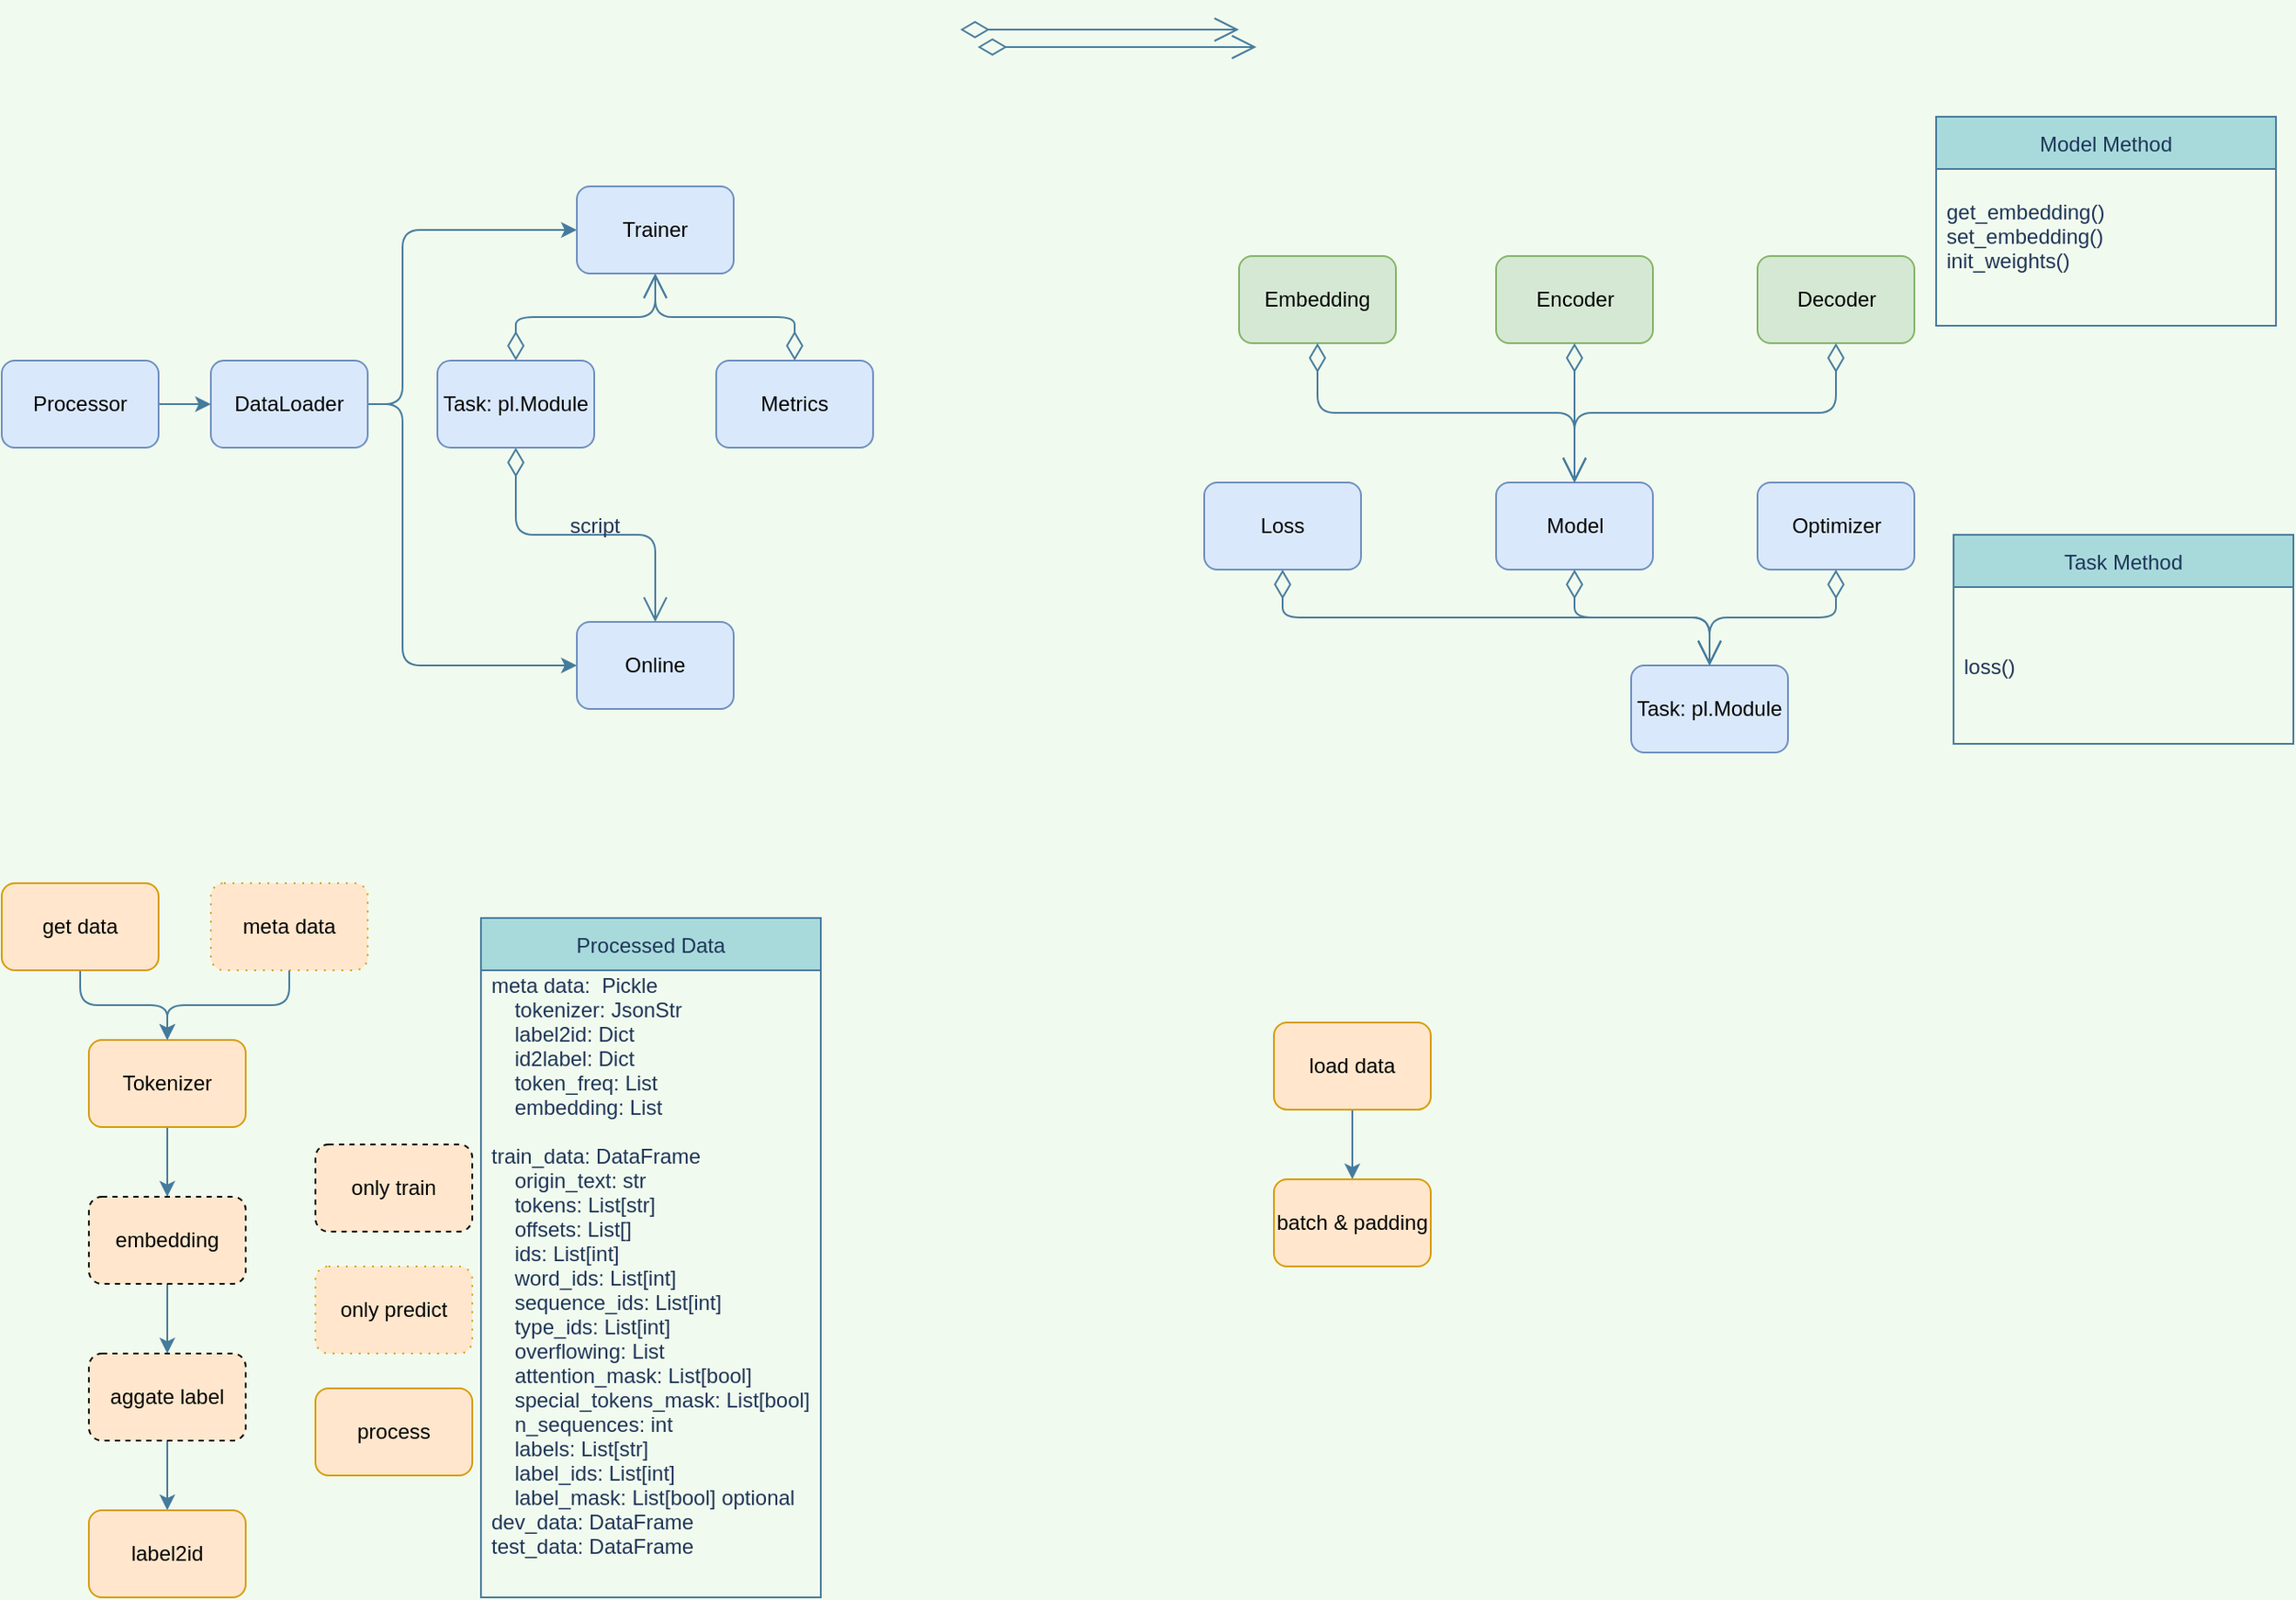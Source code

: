 <mxfile version="15.4.0" type="device"><diagram id="FKP6ZYa57_HqVZkcOaq-" name="Page-1"><mxGraphModel dx="1106" dy="892" grid="1" gridSize="10" guides="1" tooltips="1" connect="1" arrows="1" fold="1" page="1" pageScale="1" pageWidth="3300" pageHeight="4681" background="#F1FAEE" math="0" shadow="0"><root><mxCell id="0"/><mxCell id="1" parent="0"/><mxCell id="_fbKU_Q5j4ICVCUrmIYl-17" value="Processed Data" style="swimlane;fontStyle=0;childLayout=stackLayout;horizontal=1;startSize=30;horizontalStack=0;resizeParent=1;resizeParentMax=0;resizeLast=0;collapsible=1;marginBottom=0;rounded=0;sketch=0;fontColor=#1D3557;strokeColor=#457B9D;fillColor=#A8DADC;" vertex="1" parent="1"><mxGeometry x="285" y="1190" width="195" height="390" as="geometry"><mxRectangle x="47.5" y="400" width="120" height="30" as="alternateBounds"/></mxGeometry></mxCell><mxCell id="_fbKU_Q5j4ICVCUrmIYl-18" value="meta data:  Pickle&#10;    tokenizer: JsonStr&#10;    label2id: Dict&#10;    id2label: Dict&#10;    token_freq: List&#10;    embedding: List&#10;    " style="text;strokeColor=none;fillColor=none;align=left;verticalAlign=middle;spacingLeft=4;spacingRight=4;overflow=hidden;points=[[0,0.5],[1,0.5]];portConstraint=eastwest;rotatable=0;rounded=0;sketch=0;fontColor=#1D3557;" vertex="1" parent="_fbKU_Q5j4ICVCUrmIYl-17"><mxGeometry y="30" width="195" height="90" as="geometry"/></mxCell><mxCell id="_fbKU_Q5j4ICVCUrmIYl-20" value="train_data: DataFrame&#10;    origin_text: str&#10;    tokens: List[str]&#10;    offsets: List[]&#10;    ids: List[int]&#10;    word_ids: List[int]&#10;    sequence_ids: List[int]&#10;    type_ids: List[int]&#10;    overflowing: List&#10;    attention_mask: List[bool]&#10;    special_tokens_mask: List[bool]&#10;    n_sequences: int&#10;    labels: List[str]&#10;    label_ids: List[int]&#10;    label_mask: List[bool] optional&#10;dev_data: DataFrame&#10;test_data: DataFrame&#10;" style="text;strokeColor=none;fillColor=none;align=left;verticalAlign=middle;spacingLeft=4;spacingRight=4;overflow=hidden;points=[[0,0.5],[1,0.5]];portConstraint=eastwest;rotatable=0;rounded=0;sketch=0;fontColor=#1D3557;" vertex="1" parent="_fbKU_Q5j4ICVCUrmIYl-17"><mxGeometry y="120" width="195" height="270" as="geometry"/></mxCell><mxCell id="_fbKU_Q5j4ICVCUrmIYl-47" style="edgeStyle=orthogonalEdgeStyle;curved=0;rounded=1;sketch=0;orthogonalLoop=1;jettySize=auto;html=1;exitX=1;exitY=0.5;exitDx=0;exitDy=0;entryX=0;entryY=0.5;entryDx=0;entryDy=0;fontColor=#1D3557;strokeColor=#457B9D;fillColor=#A8DADC;" edge="1" parent="1" source="_fbKU_Q5j4ICVCUrmIYl-39" target="_fbKU_Q5j4ICVCUrmIYl-40"><mxGeometry relative="1" as="geometry"/></mxCell><mxCell id="_fbKU_Q5j4ICVCUrmIYl-39" value="Processor" style="rounded=1;whiteSpace=wrap;html=1;sketch=0;strokeColor=#6c8ebf;fillColor=#dae8fc;" vertex="1" parent="1"><mxGeometry x="10" y="870" width="90" height="50" as="geometry"/></mxCell><mxCell id="_fbKU_Q5j4ICVCUrmIYl-108" style="edgeStyle=orthogonalEdgeStyle;curved=0;rounded=1;sketch=0;orthogonalLoop=1;jettySize=auto;html=1;exitX=1;exitY=0.5;exitDx=0;exitDy=0;entryX=0;entryY=0.5;entryDx=0;entryDy=0;fontColor=#1D3557;strokeColor=#457B9D;fillColor=#A8DADC;" edge="1" parent="1" source="_fbKU_Q5j4ICVCUrmIYl-40" target="_fbKU_Q5j4ICVCUrmIYl-103"><mxGeometry relative="1" as="geometry"><Array as="points"><mxPoint x="240" y="895"/><mxPoint x="240" y="795"/></Array></mxGeometry></mxCell><mxCell id="_fbKU_Q5j4ICVCUrmIYl-109" style="edgeStyle=orthogonalEdgeStyle;curved=0;rounded=1;sketch=0;orthogonalLoop=1;jettySize=auto;html=1;exitX=1;exitY=0.5;exitDx=0;exitDy=0;entryX=0;entryY=0.5;entryDx=0;entryDy=0;fontColor=#1D3557;strokeColor=#457B9D;fillColor=#A8DADC;" edge="1" parent="1" source="_fbKU_Q5j4ICVCUrmIYl-40" target="_fbKU_Q5j4ICVCUrmIYl-49"><mxGeometry relative="1" as="geometry"><Array as="points"><mxPoint x="240" y="895"/><mxPoint x="240" y="1045"/></Array></mxGeometry></mxCell><mxCell id="_fbKU_Q5j4ICVCUrmIYl-40" value="DataLoader" style="rounded=1;whiteSpace=wrap;html=1;sketch=0;strokeColor=#6c8ebf;fillColor=#dae8fc;" vertex="1" parent="1"><mxGeometry x="130" y="870" width="90" height="50" as="geometry"/></mxCell><mxCell id="_fbKU_Q5j4ICVCUrmIYl-41" value="Task: pl.Module" style="rounded=1;whiteSpace=wrap;html=1;sketch=0;strokeColor=#6c8ebf;fillColor=#dae8fc;" vertex="1" parent="1"><mxGeometry x="945" y="1045" width="90" height="50" as="geometry"/></mxCell><mxCell id="_fbKU_Q5j4ICVCUrmIYl-42" value="Model" style="rounded=1;whiteSpace=wrap;html=1;sketch=0;strokeColor=#6c8ebf;fillColor=#dae8fc;" vertex="1" parent="1"><mxGeometry x="867.5" y="940" width="90" height="50" as="geometry"/></mxCell><mxCell id="_fbKU_Q5j4ICVCUrmIYl-43" value="Metrics" style="rounded=1;whiteSpace=wrap;html=1;sketch=0;strokeColor=#6c8ebf;fillColor=#dae8fc;" vertex="1" parent="1"><mxGeometry x="420" y="870" width="90" height="50" as="geometry"/></mxCell><mxCell id="_fbKU_Q5j4ICVCUrmIYl-46" value="" style="endArrow=open;html=1;endSize=12;startArrow=diamondThin;startSize=14;startFill=0;edgeStyle=orthogonalEdgeStyle;align=left;verticalAlign=bottom;rounded=1;sketch=0;fontColor=#1D3557;strokeColor=#457B9D;fillColor=#A8DADC;curved=0;exitX=0.5;exitY=1;exitDx=0;exitDy=0;" edge="1" parent="1" source="_fbKU_Q5j4ICVCUrmIYl-42" target="_fbKU_Q5j4ICVCUrmIYl-41"><mxGeometry x="-0.833" relative="1" as="geometry"><mxPoint x="792.5" y="1010" as="sourcePoint"/><mxPoint x="875.5" y="1040" as="targetPoint"/><mxPoint as="offset"/></mxGeometry></mxCell><mxCell id="_fbKU_Q5j4ICVCUrmIYl-49" value="Online" style="rounded=1;whiteSpace=wrap;html=1;sketch=0;strokeColor=#6c8ebf;fillColor=#dae8fc;" vertex="1" parent="1"><mxGeometry x="340" y="1020" width="90" height="50" as="geometry"/></mxCell><mxCell id="_fbKU_Q5j4ICVCUrmIYl-55" style="edgeStyle=orthogonalEdgeStyle;curved=0;rounded=1;sketch=0;orthogonalLoop=1;jettySize=auto;html=1;exitX=0.5;exitY=1;exitDx=0;exitDy=0;entryX=0.5;entryY=0;entryDx=0;entryDy=0;fontColor=#1D3557;strokeColor=#457B9D;fillColor=#A8DADC;" edge="1" parent="1" source="_fbKU_Q5j4ICVCUrmIYl-53" target="_fbKU_Q5j4ICVCUrmIYl-54"><mxGeometry relative="1" as="geometry"/></mxCell><mxCell id="_fbKU_Q5j4ICVCUrmIYl-53" value="get data" style="rounded=1;whiteSpace=wrap;html=1;sketch=0;strokeColor=#d79b00;fillColor=#ffe6cc;" vertex="1" parent="1"><mxGeometry x="10" y="1170" width="90" height="50" as="geometry"/></mxCell><mxCell id="_fbKU_Q5j4ICVCUrmIYl-60" style="edgeStyle=orthogonalEdgeStyle;curved=0;rounded=1;sketch=0;orthogonalLoop=1;jettySize=auto;html=1;exitX=0.5;exitY=1;exitDx=0;exitDy=0;entryX=0.5;entryY=0;entryDx=0;entryDy=0;fontColor=#1D3557;strokeColor=#457B9D;fillColor=#A8DADC;" edge="1" parent="1" source="_fbKU_Q5j4ICVCUrmIYl-54" target="_fbKU_Q5j4ICVCUrmIYl-58"><mxGeometry relative="1" as="geometry"/></mxCell><mxCell id="_fbKU_Q5j4ICVCUrmIYl-54" value="Tokenizer" style="rounded=1;whiteSpace=wrap;html=1;sketch=0;strokeColor=#d79b00;fillColor=#ffe6cc;" vertex="1" parent="1"><mxGeometry x="60" y="1260" width="90" height="50" as="geometry"/></mxCell><mxCell id="_fbKU_Q5j4ICVCUrmIYl-64" style="edgeStyle=orthogonalEdgeStyle;curved=0;rounded=1;sketch=0;orthogonalLoop=1;jettySize=auto;html=1;exitX=0.5;exitY=1;exitDx=0;exitDy=0;entryX=0.5;entryY=0;entryDx=0;entryDy=0;fontColor=#1D3557;strokeColor=#457B9D;fillColor=#A8DADC;" edge="1" parent="1" source="_fbKU_Q5j4ICVCUrmIYl-58" target="_fbKU_Q5j4ICVCUrmIYl-61"><mxGeometry relative="1" as="geometry"/></mxCell><mxCell id="_fbKU_Q5j4ICVCUrmIYl-58" value="embedding" style="rounded=1;whiteSpace=wrap;html=1;sketch=0;strokeColor=default;fillColor=#ffe6cc;dashed=1;" vertex="1" parent="1"><mxGeometry x="60" y="1350" width="90" height="50" as="geometry"/></mxCell><mxCell id="_fbKU_Q5j4ICVCUrmIYl-63" style="edgeStyle=orthogonalEdgeStyle;curved=0;rounded=1;sketch=0;orthogonalLoop=1;jettySize=auto;html=1;exitX=0.5;exitY=1;exitDx=0;exitDy=0;entryX=0.5;entryY=0;entryDx=0;entryDy=0;fontColor=#1D3557;strokeColor=#457B9D;fillColor=#A8DADC;" edge="1" parent="1" source="_fbKU_Q5j4ICVCUrmIYl-61" target="_fbKU_Q5j4ICVCUrmIYl-62"><mxGeometry relative="1" as="geometry"/></mxCell><mxCell id="_fbKU_Q5j4ICVCUrmIYl-61" value="aggate label" style="rounded=1;whiteSpace=wrap;html=1;sketch=0;strokeColor=default;fillColor=#ffe6cc;dashed=1;" vertex="1" parent="1"><mxGeometry x="60" y="1440" width="90" height="50" as="geometry"/></mxCell><mxCell id="_fbKU_Q5j4ICVCUrmIYl-62" value="label2id" style="rounded=1;whiteSpace=wrap;html=1;sketch=0;strokeColor=#d79b00;fillColor=#ffe6cc;" vertex="1" parent="1"><mxGeometry x="60" y="1530" width="90" height="50" as="geometry"/></mxCell><mxCell id="_fbKU_Q5j4ICVCUrmIYl-65" value="only train" style="rounded=1;whiteSpace=wrap;html=1;sketch=0;strokeColor=default;fillColor=#ffe6cc;dashed=1;" vertex="1" parent="1"><mxGeometry x="190" y="1320" width="90" height="50" as="geometry"/></mxCell><mxCell id="_fbKU_Q5j4ICVCUrmIYl-67" style="edgeStyle=orthogonalEdgeStyle;curved=0;rounded=1;sketch=0;orthogonalLoop=1;jettySize=auto;html=1;exitX=0.5;exitY=1;exitDx=0;exitDy=0;entryX=0.5;entryY=0;entryDx=0;entryDy=0;fontColor=#1D3557;strokeColor=#457B9D;fillColor=#A8DADC;" edge="1" parent="1" source="_fbKU_Q5j4ICVCUrmIYl-66" target="_fbKU_Q5j4ICVCUrmIYl-54"><mxGeometry relative="1" as="geometry"/></mxCell><mxCell id="_fbKU_Q5j4ICVCUrmIYl-66" value="meta data" style="rounded=1;whiteSpace=wrap;html=1;sketch=0;strokeColor=#d79b00;fillColor=#ffe6cc;dashed=1;dashPattern=1 4;" vertex="1" parent="1"><mxGeometry x="130" y="1170" width="90" height="50" as="geometry"/></mxCell><mxCell id="_fbKU_Q5j4ICVCUrmIYl-68" value="only predict" style="rounded=1;whiteSpace=wrap;html=1;sketch=0;strokeColor=#d79b00;fillColor=#ffe6cc;dashed=1;dashPattern=1 4;" vertex="1" parent="1"><mxGeometry x="190" y="1390" width="90" height="50" as="geometry"/></mxCell><mxCell id="_fbKU_Q5j4ICVCUrmIYl-69" value="process" style="rounded=1;whiteSpace=wrap;html=1;sketch=0;strokeColor=#d79b00;fillColor=#ffe6cc;" vertex="1" parent="1"><mxGeometry x="190" y="1460" width="90" height="50" as="geometry"/></mxCell><mxCell id="_fbKU_Q5j4ICVCUrmIYl-70" value="Embedding" style="rounded=1;whiteSpace=wrap;html=1;sketch=0;strokeColor=#82b366;fillColor=#d5e8d4;" vertex="1" parent="1"><mxGeometry x="720" y="810" width="90" height="50" as="geometry"/></mxCell><mxCell id="_fbKU_Q5j4ICVCUrmIYl-72" value="Encoder" style="rounded=1;whiteSpace=wrap;html=1;sketch=0;strokeColor=#82b366;fillColor=#d5e8d4;" vertex="1" parent="1"><mxGeometry x="867.5" y="810" width="90" height="50" as="geometry"/></mxCell><mxCell id="_fbKU_Q5j4ICVCUrmIYl-73" value="Decoder" style="rounded=1;whiteSpace=wrap;html=1;sketch=0;strokeColor=#82b366;fillColor=#d5e8d4;" vertex="1" parent="1"><mxGeometry x="1017.5" y="810" width="90" height="50" as="geometry"/></mxCell><mxCell id="_fbKU_Q5j4ICVCUrmIYl-77" value="" style="endArrow=open;html=1;endSize=12;startArrow=diamondThin;startSize=14;startFill=0;edgeStyle=orthogonalEdgeStyle;align=left;verticalAlign=bottom;rounded=1;sketch=0;fontColor=#1D3557;strokeColor=#457B9D;fillColor=#A8DADC;curved=0;exitX=0.5;exitY=1;exitDx=0;exitDy=0;" edge="1" parent="1" source="_fbKU_Q5j4ICVCUrmIYl-70" target="_fbKU_Q5j4ICVCUrmIYl-42"><mxGeometry x="-1" y="3" relative="1" as="geometry"><mxPoint x="747.5" y="760" as="sourcePoint"/><mxPoint x="913" y="940" as="targetPoint"/></mxGeometry></mxCell><mxCell id="_fbKU_Q5j4ICVCUrmIYl-78" value="" style="endArrow=open;html=1;endSize=12;startArrow=diamondThin;startSize=14;startFill=0;edgeStyle=orthogonalEdgeStyle;align=left;verticalAlign=bottom;rounded=1;sketch=0;fontColor=#1D3557;strokeColor=#457B9D;fillColor=#A8DADC;curved=0;exitX=0.5;exitY=1;exitDx=0;exitDy=0;" edge="1" parent="1" source="_fbKU_Q5j4ICVCUrmIYl-72" target="_fbKU_Q5j4ICVCUrmIYl-42"><mxGeometry x="-1" y="3" relative="1" as="geometry"><mxPoint x="940" y="870" as="sourcePoint"/><mxPoint x="913" y="920" as="targetPoint"/></mxGeometry></mxCell><mxCell id="_fbKU_Q5j4ICVCUrmIYl-79" value="" style="endArrow=open;html=1;endSize=12;startArrow=diamondThin;startSize=14;startFill=0;edgeStyle=orthogonalEdgeStyle;align=left;verticalAlign=bottom;rounded=1;sketch=0;fontColor=#1D3557;strokeColor=#457B9D;fillColor=#A8DADC;curved=0;exitX=0.5;exitY=1;exitDx=0;exitDy=0;entryX=0.5;entryY=0;entryDx=0;entryDy=0;" edge="1" parent="1" source="_fbKU_Q5j4ICVCUrmIYl-73" target="_fbKU_Q5j4ICVCUrmIYl-42"><mxGeometry x="-1" y="3" relative="1" as="geometry"><mxPoint x="747.5" y="760" as="sourcePoint"/><mxPoint x="913" y="930" as="targetPoint"/><Array as="points"><mxPoint x="1063" y="900"/><mxPoint x="913" y="900"/></Array></mxGeometry></mxCell><mxCell id="_fbKU_Q5j4ICVCUrmIYl-89" style="edgeStyle=orthogonalEdgeStyle;curved=0;rounded=1;sketch=0;orthogonalLoop=1;jettySize=auto;html=1;exitX=0.5;exitY=1;exitDx=0;exitDy=0;fontColor=#1D3557;strokeColor=#457B9D;fillColor=#A8DADC;" edge="1" parent="1" source="_fbKU_Q5j4ICVCUrmIYl-87" target="_fbKU_Q5j4ICVCUrmIYl-88"><mxGeometry relative="1" as="geometry"/></mxCell><mxCell id="_fbKU_Q5j4ICVCUrmIYl-87" value="load data" style="rounded=1;whiteSpace=wrap;html=1;sketch=0;strokeColor=#d79b00;fillColor=#ffe6cc;" vertex="1" parent="1"><mxGeometry x="740" y="1250" width="90" height="50" as="geometry"/></mxCell><mxCell id="_fbKU_Q5j4ICVCUrmIYl-88" value="batch &amp;amp; padding" style="rounded=1;whiteSpace=wrap;html=1;sketch=0;strokeColor=#d79b00;fillColor=#ffe6cc;" vertex="1" parent="1"><mxGeometry x="740" y="1340" width="90" height="50" as="geometry"/></mxCell><mxCell id="_fbKU_Q5j4ICVCUrmIYl-91" value="Model Method" style="swimlane;fontStyle=0;childLayout=stackLayout;horizontal=1;startSize=30;horizontalStack=0;resizeParent=1;resizeParentMax=0;resizeLast=0;collapsible=1;marginBottom=0;rounded=0;sketch=0;fontColor=#1D3557;strokeColor=#457B9D;fillColor=#A8DADC;" vertex="1" parent="1"><mxGeometry x="1120" y="730" width="195" height="120" as="geometry"><mxRectangle x="47.5" y="400" width="120" height="30" as="alternateBounds"/></mxGeometry></mxCell><mxCell id="_fbKU_Q5j4ICVCUrmIYl-92" value="get_embedding()&#10;set_embedding()&#10;init_weights()&#10;" style="text;strokeColor=none;fillColor=none;align=left;verticalAlign=middle;spacingLeft=4;spacingRight=4;overflow=hidden;points=[[0,0.5],[1,0.5]];portConstraint=eastwest;rotatable=0;rounded=0;sketch=0;fontColor=#1D3557;" vertex="1" parent="_fbKU_Q5j4ICVCUrmIYl-91"><mxGeometry y="30" width="195" height="90" as="geometry"/></mxCell><mxCell id="_fbKU_Q5j4ICVCUrmIYl-94" value="Optimizer" style="rounded=1;whiteSpace=wrap;html=1;sketch=0;strokeColor=#6c8ebf;fillColor=#dae8fc;" vertex="1" parent="1"><mxGeometry x="1017.5" y="940" width="90" height="50" as="geometry"/></mxCell><mxCell id="_fbKU_Q5j4ICVCUrmIYl-98" value="" style="endArrow=open;html=1;endSize=12;startArrow=diamondThin;startSize=14;startFill=0;edgeStyle=orthogonalEdgeStyle;align=left;verticalAlign=bottom;rounded=1;sketch=0;fontColor=#1D3557;strokeColor=#457B9D;fillColor=#A8DADC;curved=0;" edge="1" parent="1"><mxGeometry x="-1" y="3" relative="1" as="geometry"><mxPoint x="560" y="680" as="sourcePoint"/><mxPoint x="720" y="680" as="targetPoint"/></mxGeometry></mxCell><mxCell id="_fbKU_Q5j4ICVCUrmIYl-99" value="" style="endArrow=open;html=1;endSize=12;startArrow=diamondThin;startSize=14;startFill=0;edgeStyle=orthogonalEdgeStyle;align=left;verticalAlign=bottom;rounded=1;sketch=0;fontColor=#1D3557;strokeColor=#457B9D;fillColor=#A8DADC;curved=0;exitX=0.5;exitY=1;exitDx=0;exitDy=0;entryX=0.5;entryY=0;entryDx=0;entryDy=0;" edge="1" parent="1" source="_fbKU_Q5j4ICVCUrmIYl-105" target="_fbKU_Q5j4ICVCUrmIYl-49"><mxGeometry x="-1" y="3" relative="1" as="geometry"><mxPoint x="470" y="680" as="sourcePoint"/><mxPoint x="630" y="680" as="targetPoint"/></mxGeometry></mxCell><mxCell id="_fbKU_Q5j4ICVCUrmIYl-100" value="" style="endArrow=open;html=1;endSize=12;startArrow=diamondThin;startSize=14;startFill=0;edgeStyle=orthogonalEdgeStyle;align=left;verticalAlign=bottom;rounded=1;sketch=0;fontColor=#1D3557;strokeColor=#457B9D;fillColor=#A8DADC;curved=0;exitX=0.5;exitY=0;exitDx=0;exitDy=0;entryX=0.5;entryY=1;entryDx=0;entryDy=0;" edge="1" parent="1" source="_fbKU_Q5j4ICVCUrmIYl-43" target="_fbKU_Q5j4ICVCUrmIYl-103"><mxGeometry x="-1" y="3" relative="1" as="geometry"><mxPoint x="480" y="630" as="sourcePoint"/><mxPoint x="640" y="630" as="targetPoint"/></mxGeometry></mxCell><mxCell id="_fbKU_Q5j4ICVCUrmIYl-101" value="" style="endArrow=open;html=1;endSize=12;startArrow=diamondThin;startSize=14;startFill=0;edgeStyle=orthogonalEdgeStyle;align=left;verticalAlign=bottom;rounded=1;sketch=0;fontColor=#1D3557;strokeColor=#457B9D;fillColor=#A8DADC;curved=0;exitX=0.5;exitY=0;exitDx=0;exitDy=0;entryX=0.5;entryY=1;entryDx=0;entryDy=0;" edge="1" parent="1" source="_fbKU_Q5j4ICVCUrmIYl-105" target="_fbKU_Q5j4ICVCUrmIYl-103"><mxGeometry x="-1" y="3" relative="1" as="geometry"><mxPoint x="490" y="640" as="sourcePoint"/><mxPoint x="650" y="640" as="targetPoint"/></mxGeometry></mxCell><mxCell id="_fbKU_Q5j4ICVCUrmIYl-102" value="" style="endArrow=open;html=1;endSize=12;startArrow=diamondThin;startSize=14;startFill=0;edgeStyle=orthogonalEdgeStyle;align=left;verticalAlign=bottom;rounded=1;sketch=0;fontColor=#1D3557;strokeColor=#457B9D;fillColor=#A8DADC;curved=0;exitX=0.5;exitY=1;exitDx=0;exitDy=0;entryX=0.5;entryY=0;entryDx=0;entryDy=0;" edge="1" parent="1" source="_fbKU_Q5j4ICVCUrmIYl-94" target="_fbKU_Q5j4ICVCUrmIYl-41"><mxGeometry x="-1" y="3" relative="1" as="geometry"><mxPoint x="1067.5" y="890" as="sourcePoint"/><mxPoint x="1227.5" y="890" as="targetPoint"/></mxGeometry></mxCell><mxCell id="_fbKU_Q5j4ICVCUrmIYl-103" value="Trainer" style="rounded=1;whiteSpace=wrap;html=1;sketch=0;strokeColor=#6c8ebf;fillColor=#dae8fc;" vertex="1" parent="1"><mxGeometry x="340" y="770" width="90" height="50" as="geometry"/></mxCell><mxCell id="_fbKU_Q5j4ICVCUrmIYl-105" value="Task: pl.Module" style="rounded=1;whiteSpace=wrap;html=1;sketch=0;strokeColor=#6c8ebf;fillColor=#dae8fc;" vertex="1" parent="1"><mxGeometry x="260" y="870" width="90" height="50" as="geometry"/></mxCell><mxCell id="_fbKU_Q5j4ICVCUrmIYl-107" value="script" style="text;html=1;align=center;verticalAlign=middle;resizable=0;points=[];autosize=1;strokeColor=none;fillColor=none;fontColor=#1D3557;" vertex="1" parent="1"><mxGeometry x="330" y="955" width="40" height="20" as="geometry"/></mxCell><mxCell id="_fbKU_Q5j4ICVCUrmIYl-110" value="Loss" style="rounded=1;whiteSpace=wrap;html=1;sketch=0;strokeColor=#6c8ebf;fillColor=#dae8fc;" vertex="1" parent="1"><mxGeometry x="700" y="940" width="90" height="50" as="geometry"/></mxCell><mxCell id="_fbKU_Q5j4ICVCUrmIYl-111" value="" style="endArrow=open;html=1;endSize=12;startArrow=diamondThin;startSize=14;startFill=0;edgeStyle=orthogonalEdgeStyle;align=left;verticalAlign=bottom;rounded=1;sketch=0;fontColor=#1D3557;strokeColor=#457B9D;fillColor=#A8DADC;curved=0;" edge="1" parent="1"><mxGeometry x="-1" y="3" relative="1" as="geometry"><mxPoint x="570" y="690" as="sourcePoint"/><mxPoint x="730" y="690" as="targetPoint"/></mxGeometry></mxCell><mxCell id="_fbKU_Q5j4ICVCUrmIYl-112" value="" style="endArrow=open;html=1;endSize=12;startArrow=diamondThin;startSize=14;startFill=0;edgeStyle=orthogonalEdgeStyle;align=left;verticalAlign=bottom;rounded=1;sketch=0;fontColor=#1D3557;strokeColor=#457B9D;fillColor=#A8DADC;curved=0;exitX=0.5;exitY=1;exitDx=0;exitDy=0;entryX=0.5;entryY=0;entryDx=0;entryDy=0;" edge="1" parent="1" source="_fbKU_Q5j4ICVCUrmIYl-110" target="_fbKU_Q5j4ICVCUrmIYl-41"><mxGeometry x="-1" y="3" relative="1" as="geometry"><mxPoint x="580" y="700" as="sourcePoint"/><mxPoint x="740" y="700" as="targetPoint"/></mxGeometry></mxCell><mxCell id="_fbKU_Q5j4ICVCUrmIYl-114" value="Task Method" style="swimlane;fontStyle=0;childLayout=stackLayout;horizontal=1;startSize=30;horizontalStack=0;resizeParent=1;resizeParentMax=0;resizeLast=0;collapsible=1;marginBottom=0;rounded=0;sketch=0;fontColor=#1D3557;strokeColor=#457B9D;fillColor=#A8DADC;" vertex="1" parent="1"><mxGeometry x="1130" y="970" width="195" height="120" as="geometry"><mxRectangle x="47.5" y="400" width="120" height="30" as="alternateBounds"/></mxGeometry></mxCell><mxCell id="_fbKU_Q5j4ICVCUrmIYl-115" value="loss()" style="text;strokeColor=none;fillColor=none;align=left;verticalAlign=middle;spacingLeft=4;spacingRight=4;overflow=hidden;points=[[0,0.5],[1,0.5]];portConstraint=eastwest;rotatable=0;rounded=0;sketch=0;fontColor=#1D3557;" vertex="1" parent="_fbKU_Q5j4ICVCUrmIYl-114"><mxGeometry y="30" width="195" height="90" as="geometry"/></mxCell></root></mxGraphModel></diagram></mxfile>